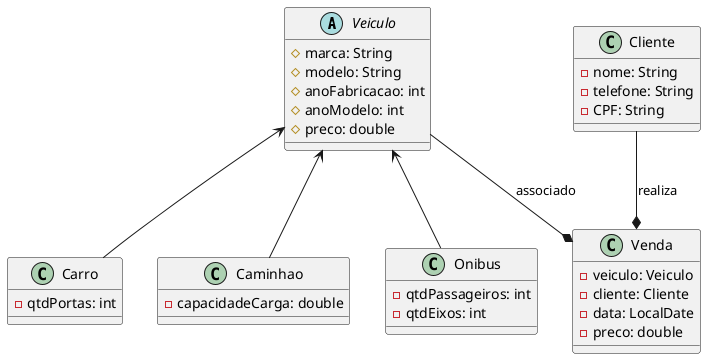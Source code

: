 @startuml

abstract class Veiculo{
    # marca: String
    # modelo: String
    # anoFabricacao: int
    # anoModelo: int
    # preco: double
}

class Carro{
    - qtdPortas: int
}

class Caminhao{
    - capacidadeCarga: double
} 

class Onibus{
    - qtdPassageiros: int
    - qtdEixos: int
}

class Cliente{
    - nome: String
    - telefone: String
    - CPF: String
}

class Venda{
    - veiculo: Veiculo
    - cliente: Cliente
    - data: LocalDate
    - preco: double
}

Veiculo <-- Carro
Veiculo <-- Caminhao
Veiculo <-- Onibus

Cliente --* Venda: realiza
Veiculo --* Venda: associado
@enduml